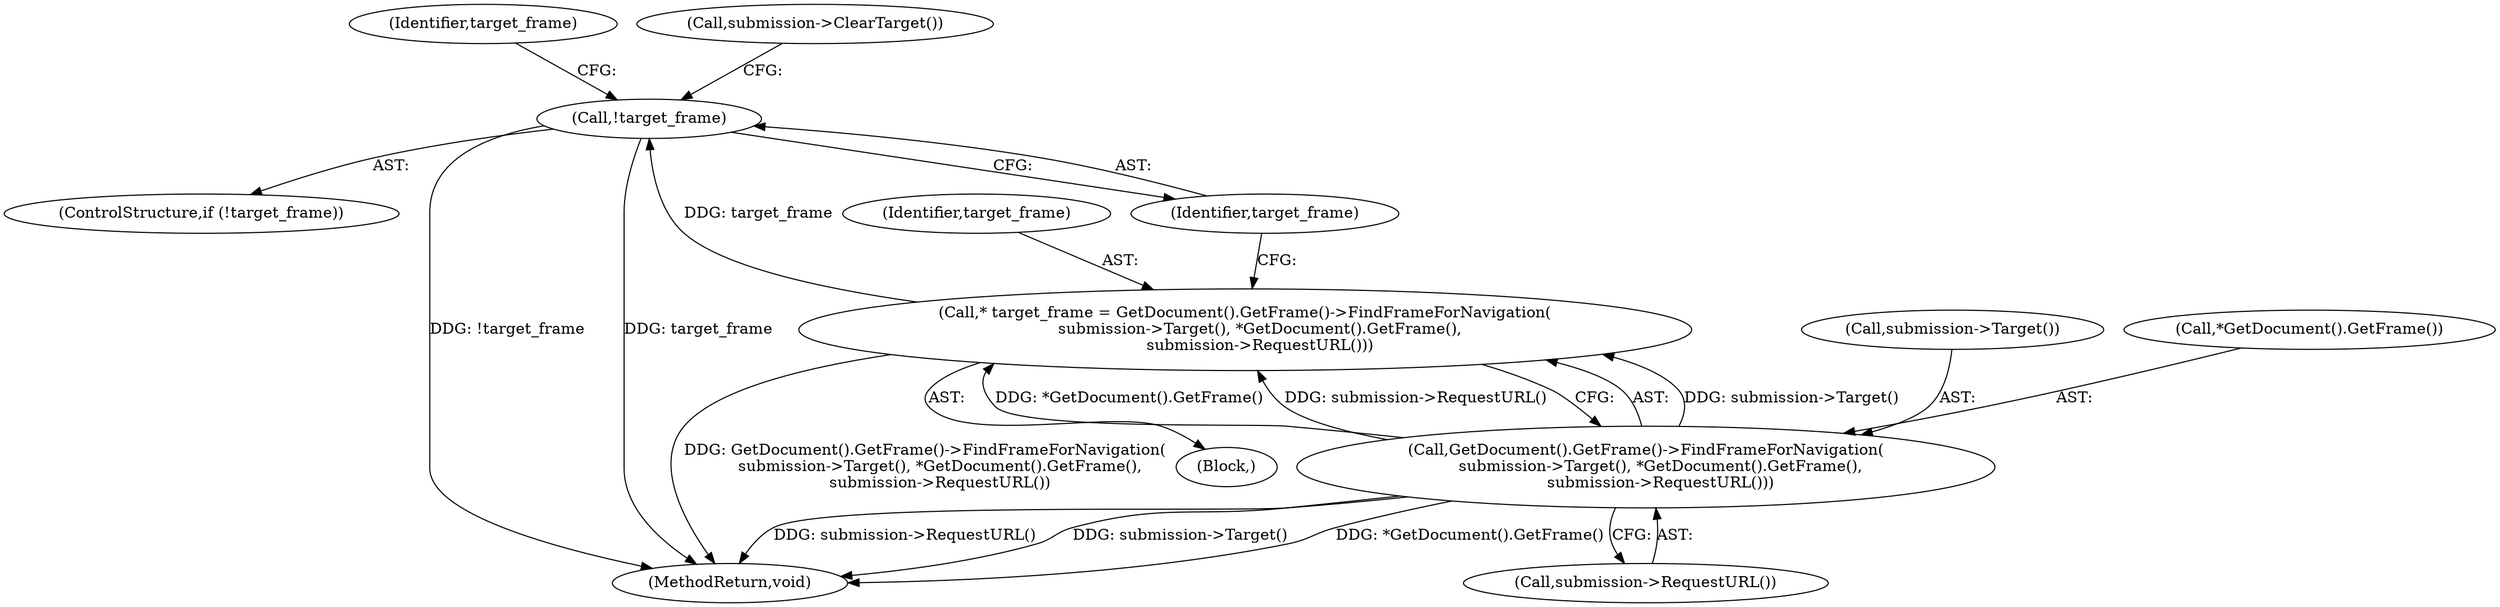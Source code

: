 digraph "0_Chrome_88fcb3a6899d77b64195423333ad81a00803f997_0@pointer" {
"1000154" [label="(Call,!target_frame)"];
"1000146" [label="(Call,* target_frame = GetDocument().GetFrame()->FindFrameForNavigation(\n      submission->Target(), *GetDocument().GetFrame(),\n      submission->RequestURL()))"];
"1000148" [label="(Call,GetDocument().GetFrame()->FindFrameForNavigation(\n      submission->Target(), *GetDocument().GetFrame(),\n      submission->RequestURL()))"];
"1000153" [label="(ControlStructure,if (!target_frame))"];
"1000147" [label="(Identifier,target_frame)"];
"1000198" [label="(MethodReturn,void)"];
"1000149" [label="(Call,submission->Target())"];
"1000148" [label="(Call,GetDocument().GetFrame()->FindFrameForNavigation(\n      submission->Target(), *GetDocument().GetFrame(),\n      submission->RequestURL()))"];
"1000152" [label="(Call,submission->RequestURL())"];
"1000150" [label="(Call,*GetDocument().GetFrame())"];
"1000158" [label="(Identifier,target_frame)"];
"1000146" [label="(Call,* target_frame = GetDocument().GetFrame()->FindFrameForNavigation(\n      submission->Target(), *GetDocument().GetFrame(),\n      submission->RequestURL()))"];
"1000102" [label="(Block,)"];
"1000154" [label="(Call,!target_frame)"];
"1000162" [label="(Call,submission->ClearTarget())"];
"1000155" [label="(Identifier,target_frame)"];
"1000154" -> "1000153"  [label="AST: "];
"1000154" -> "1000155"  [label="CFG: "];
"1000155" -> "1000154"  [label="AST: "];
"1000158" -> "1000154"  [label="CFG: "];
"1000162" -> "1000154"  [label="CFG: "];
"1000154" -> "1000198"  [label="DDG: !target_frame"];
"1000154" -> "1000198"  [label="DDG: target_frame"];
"1000146" -> "1000154"  [label="DDG: target_frame"];
"1000146" -> "1000102"  [label="AST: "];
"1000146" -> "1000148"  [label="CFG: "];
"1000147" -> "1000146"  [label="AST: "];
"1000148" -> "1000146"  [label="AST: "];
"1000155" -> "1000146"  [label="CFG: "];
"1000146" -> "1000198"  [label="DDG: GetDocument().GetFrame()->FindFrameForNavigation(\n      submission->Target(), *GetDocument().GetFrame(),\n      submission->RequestURL())"];
"1000148" -> "1000146"  [label="DDG: submission->Target()"];
"1000148" -> "1000146"  [label="DDG: *GetDocument().GetFrame()"];
"1000148" -> "1000146"  [label="DDG: submission->RequestURL()"];
"1000148" -> "1000152"  [label="CFG: "];
"1000149" -> "1000148"  [label="AST: "];
"1000150" -> "1000148"  [label="AST: "];
"1000152" -> "1000148"  [label="AST: "];
"1000148" -> "1000198"  [label="DDG: submission->RequestURL()"];
"1000148" -> "1000198"  [label="DDG: submission->Target()"];
"1000148" -> "1000198"  [label="DDG: *GetDocument().GetFrame()"];
}
